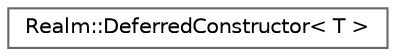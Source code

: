 digraph "Graphical Class Hierarchy"
{
 // LATEX_PDF_SIZE
  bgcolor="transparent";
  edge [fontname=Helvetica,fontsize=10,labelfontname=Helvetica,labelfontsize=10];
  node [fontname=Helvetica,fontsize=10,shape=box,height=0.2,width=0.4];
  rankdir="LR";
  Node0 [id="Node000000",label="Realm::DeferredConstructor\< T \>",height=0.2,width=0.4,color="grey40", fillcolor="white", style="filled",URL="$classRealm_1_1DeferredConstructor.html",tooltip=" "];
}
